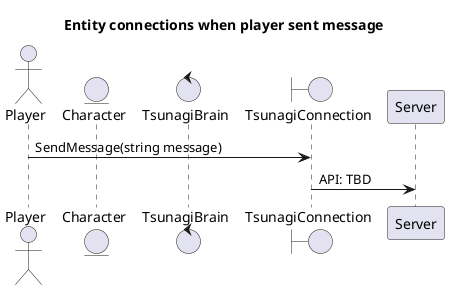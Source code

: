 @startuml
title Entity connections when player sent message

actor Player
entity Character
control TsunagiBrain
boundary TsunagiConnection
participant Server

Player -> TsunagiConnection : SendMessage(string message)
TsunagiConnection -> Server : API: TBD

@enduml